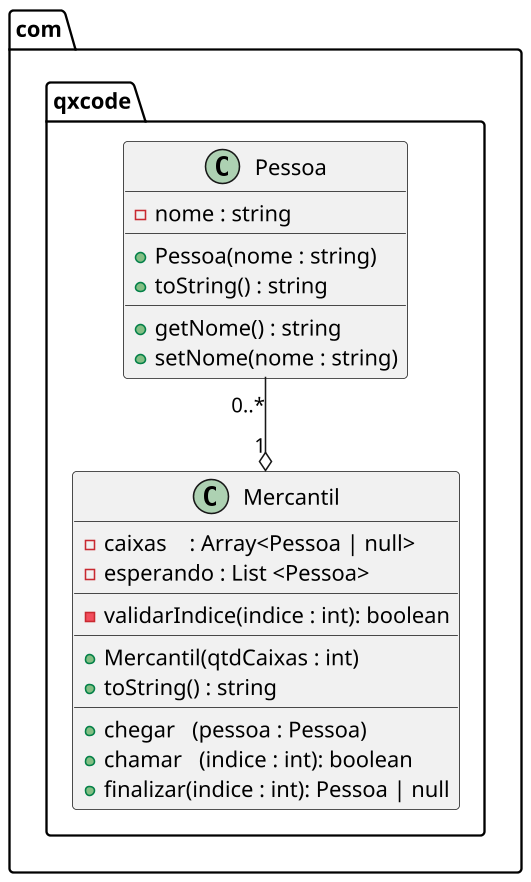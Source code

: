 @startuml diagrama

skinparam defaultFontName Hasklig
skinparam dpi 150

package com.qxcode {
  class Pessoa {
    - nome : string
    __
    + Pessoa(nome : string)
    + toString() : string
    __
    + getNome() : string
    + setNome(nome : string)
  }

  class Mercantil {
    - caixas    : Array<Pessoa | null>
    - esperando : List <Pessoa>
    __
    - validarIndice(indice : int): boolean
    __
    + Mercantil(qtdCaixas : int)
    + toString() : string
    __
    + chegar   (pessoa : Pessoa)
    + chamar   (indice : int): boolean
    + finalizar(indice : int): Pessoa | null
  }
}
Pessoa "0..*" --o  "1" Mercantil
@enduml